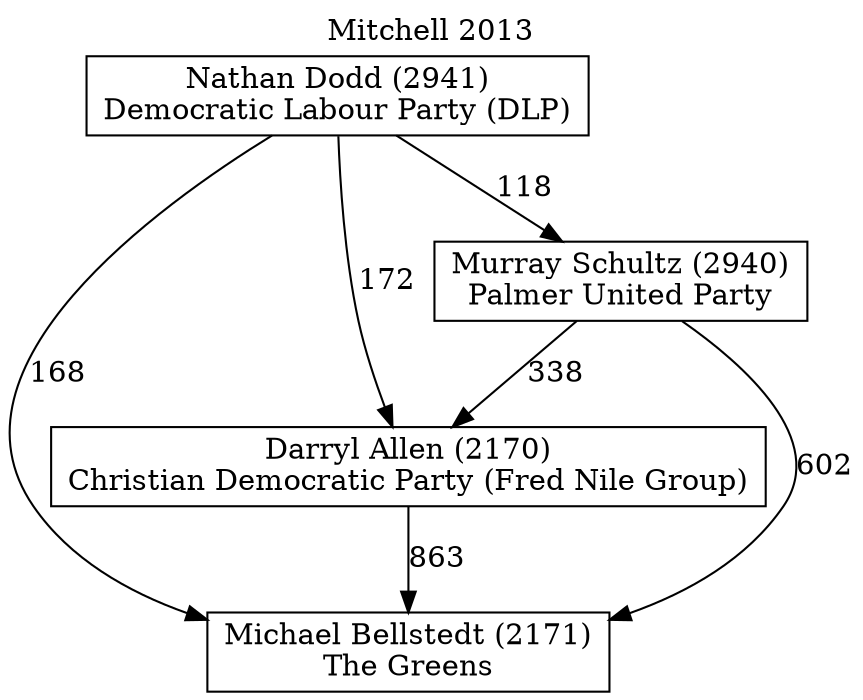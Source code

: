 // House preference flow
digraph "Michael Bellstedt (2171)_Mitchell_2013" {
	graph [label="Mitchell 2013" labelloc=t mclimit=10]
	node [shape=box]
	"Michael Bellstedt (2171)" [label="Michael Bellstedt (2171)
The Greens"]
	"Darryl Allen (2170)" [label="Darryl Allen (2170)
Christian Democratic Party (Fred Nile Group)"]
	"Murray Schultz (2940)" [label="Murray Schultz (2940)
Palmer United Party"]
	"Nathan Dodd (2941)" [label="Nathan Dodd (2941)
Democratic Labour Party (DLP)"]
	"Michael Bellstedt (2171)" [label="Michael Bellstedt (2171)
The Greens"]
	"Murray Schultz (2940)" [label="Murray Schultz (2940)
Palmer United Party"]
	"Nathan Dodd (2941)" [label="Nathan Dodd (2941)
Democratic Labour Party (DLP)"]
	"Michael Bellstedt (2171)" [label="Michael Bellstedt (2171)
The Greens"]
	"Nathan Dodd (2941)" [label="Nathan Dodd (2941)
Democratic Labour Party (DLP)"]
	"Nathan Dodd (2941)" [label="Nathan Dodd (2941)
Democratic Labour Party (DLP)"]
	"Murray Schultz (2940)" [label="Murray Schultz (2940)
Palmer United Party"]
	"Nathan Dodd (2941)" [label="Nathan Dodd (2941)
Democratic Labour Party (DLP)"]
	"Nathan Dodd (2941)" [label="Nathan Dodd (2941)
Democratic Labour Party (DLP)"]
	"Darryl Allen (2170)" [label="Darryl Allen (2170)
Christian Democratic Party (Fred Nile Group)"]
	"Murray Schultz (2940)" [label="Murray Schultz (2940)
Palmer United Party"]
	"Nathan Dodd (2941)" [label="Nathan Dodd (2941)
Democratic Labour Party (DLP)"]
	"Darryl Allen (2170)" [label="Darryl Allen (2170)
Christian Democratic Party (Fred Nile Group)"]
	"Nathan Dodd (2941)" [label="Nathan Dodd (2941)
Democratic Labour Party (DLP)"]
	"Nathan Dodd (2941)" [label="Nathan Dodd (2941)
Democratic Labour Party (DLP)"]
	"Murray Schultz (2940)" [label="Murray Schultz (2940)
Palmer United Party"]
	"Nathan Dodd (2941)" [label="Nathan Dodd (2941)
Democratic Labour Party (DLP)"]
	"Nathan Dodd (2941)" [label="Nathan Dodd (2941)
Democratic Labour Party (DLP)"]
	"Darryl Allen (2170)" -> "Michael Bellstedt (2171)" [label=863]
	"Murray Schultz (2940)" -> "Darryl Allen (2170)" [label=338]
	"Nathan Dodd (2941)" -> "Murray Schultz (2940)" [label=118]
	"Murray Schultz (2940)" -> "Michael Bellstedt (2171)" [label=602]
	"Nathan Dodd (2941)" -> "Michael Bellstedt (2171)" [label=168]
	"Nathan Dodd (2941)" -> "Darryl Allen (2170)" [label=172]
}
